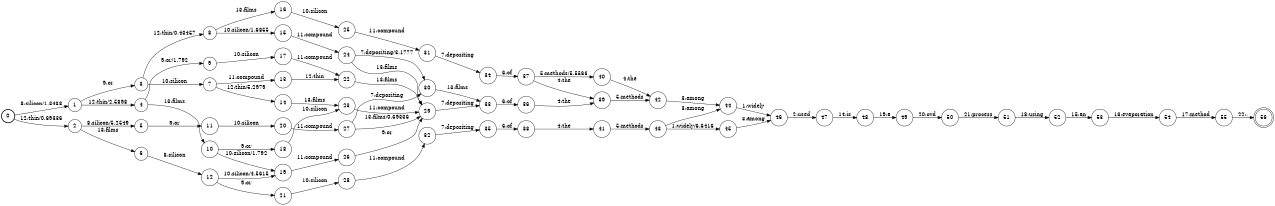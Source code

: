 digraph FST {
rankdir = LR;
size = "8.5,11";
label = "";
center = 1;
orientation = Portrait;
ranksep = "0.4";
nodesep = "0.25";
0 [label = "0", shape = circle, style = bold, fontsize = 14]
	0 -> 1 [label = "8:silicon/1.3438", fontsize = 14];
	0 -> 2 [label = "12:thin/0.69336", fontsize = 14];
1 [label = "1", shape = circle, style = solid, fontsize = 14]
	1 -> 3 [label = "9:or", fontsize = 14];
	1 -> 4 [label = "12:thin/2.5898", fontsize = 14];
2 [label = "2", shape = circle, style = solid, fontsize = 14]
	2 -> 5 [label = "8:silicon/5.2549", fontsize = 14];
	2 -> 6 [label = "13:films", fontsize = 14];
3 [label = "3", shape = circle, style = solid, fontsize = 14]
	3 -> 7 [label = "10:silicon", fontsize = 14];
	3 -> 8 [label = "12:thin/0.43457", fontsize = 14];
4 [label = "4", shape = circle, style = solid, fontsize = 14]
	4 -> 9 [label = "9:or/1.792", fontsize = 14];
	4 -> 10 [label = "13:films", fontsize = 14];
5 [label = "5", shape = circle, style = solid, fontsize = 14]
	5 -> 11 [label = "9:or", fontsize = 14];
6 [label = "6", shape = circle, style = solid, fontsize = 14]
	6 -> 12 [label = "8:silicon", fontsize = 14];
7 [label = "7", shape = circle, style = solid, fontsize = 14]
	7 -> 13 [label = "11:compound", fontsize = 14];
	7 -> 14 [label = "12:thin/5.2979", fontsize = 14];
8 [label = "8", shape = circle, style = solid, fontsize = 14]
	8 -> 15 [label = "10:silicon/1.6855", fontsize = 14];
	8 -> 16 [label = "13:films", fontsize = 14];
9 [label = "9", shape = circle, style = solid, fontsize = 14]
	9 -> 17 [label = "10:silicon", fontsize = 14];
10 [label = "10", shape = circle, style = solid, fontsize = 14]
	10 -> 19 [label = "10:silicon/1.792", fontsize = 14];
	10 -> 18 [label = "9:or", fontsize = 14];
11 [label = "11", shape = circle, style = solid, fontsize = 14]
	11 -> 20 [label = "10:silicon", fontsize = 14];
12 [label = "12", shape = circle, style = solid, fontsize = 14]
	12 -> 19 [label = "10:silicon/4.5615", fontsize = 14];
	12 -> 21 [label = "9:or", fontsize = 14];
13 [label = "13", shape = circle, style = solid, fontsize = 14]
	13 -> 22 [label = "12:thin", fontsize = 14];
14 [label = "14", shape = circle, style = solid, fontsize = 14]
	14 -> 23 [label = "13:films", fontsize = 14];
15 [label = "15", shape = circle, style = solid, fontsize = 14]
	15 -> 24 [label = "11:compound", fontsize = 14];
16 [label = "16", shape = circle, style = solid, fontsize = 14]
	16 -> 25 [label = "10:silicon", fontsize = 14];
17 [label = "17", shape = circle, style = solid, fontsize = 14]
	17 -> 22 [label = "11:compound", fontsize = 14];
18 [label = "18", shape = circle, style = solid, fontsize = 14]
	18 -> 23 [label = "10:silicon", fontsize = 14];
19 [label = "19", shape = circle, style = solid, fontsize = 14]
	19 -> 26 [label = "11:compound", fontsize = 14];
20 [label = "20", shape = circle, style = solid, fontsize = 14]
	20 -> 27 [label = "11:compound", fontsize = 14];
21 [label = "21", shape = circle, style = solid, fontsize = 14]
	21 -> 28 [label = "10:silicon", fontsize = 14];
22 [label = "22", shape = circle, style = solid, fontsize = 14]
	22 -> 29 [label = "13:films", fontsize = 14];
23 [label = "23", shape = circle, style = solid, fontsize = 14]
	23 -> 29 [label = "11:compound", fontsize = 14];
24 [label = "24", shape = circle, style = solid, fontsize = 14]
	24 -> 30 [label = "7:depositing/3.1777", fontsize = 14];
	24 -> 29 [label = "13:films", fontsize = 14];
25 [label = "25", shape = circle, style = solid, fontsize = 14]
	25 -> 31 [label = "11:compound", fontsize = 14];
26 [label = "26", shape = circle, style = solid, fontsize = 14]
	26 -> 29 [label = "9:or", fontsize = 14];
27 [label = "27", shape = circle, style = solid, fontsize = 14]
	27 -> 30 [label = "7:depositing", fontsize = 14];
	27 -> 29 [label = "13:films/0.69336", fontsize = 14];
28 [label = "28", shape = circle, style = solid, fontsize = 14]
	28 -> 32 [label = "11:compound", fontsize = 14];
29 [label = "29", shape = circle, style = solid, fontsize = 14]
	29 -> 33 [label = "7:depositing", fontsize = 14];
30 [label = "30", shape = circle, style = solid, fontsize = 14]
	30 -> 33 [label = "13:films", fontsize = 14];
31 [label = "31", shape = circle, style = solid, fontsize = 14]
	31 -> 34 [label = "7:depositing", fontsize = 14];
32 [label = "32", shape = circle, style = solid, fontsize = 14]
	32 -> 35 [label = "7:depositing", fontsize = 14];
33 [label = "33", shape = circle, style = solid, fontsize = 14]
	33 -> 36 [label = "6:of", fontsize = 14];
34 [label = "34", shape = circle, style = solid, fontsize = 14]
	34 -> 37 [label = "6:of", fontsize = 14];
35 [label = "35", shape = circle, style = solid, fontsize = 14]
	35 -> 38 [label = "6:of", fontsize = 14];
36 [label = "36", shape = circle, style = solid, fontsize = 14]
	36 -> 39 [label = "4:the", fontsize = 14];
37 [label = "37", shape = circle, style = solid, fontsize = 14]
	37 -> 39 [label = "4:the", fontsize = 14];
	37 -> 40 [label = "5:methods/5.5566", fontsize = 14];
38 [label = "38", shape = circle, style = solid, fontsize = 14]
	38 -> 41 [label = "4:the", fontsize = 14];
39 [label = "39", shape = circle, style = solid, fontsize = 14]
	39 -> 42 [label = "5:methods", fontsize = 14];
40 [label = "40", shape = circle, style = solid, fontsize = 14]
	40 -> 42 [label = "4:the", fontsize = 14];
41 [label = "41", shape = circle, style = solid, fontsize = 14]
	41 -> 43 [label = "5:methods", fontsize = 14];
42 [label = "42", shape = circle, style = solid, fontsize = 14]
	42 -> 44 [label = "3:among", fontsize = 14];
43 [label = "43", shape = circle, style = solid, fontsize = 14]
	43 -> 45 [label = "1:widely/6.6416", fontsize = 14];
	43 -> 44 [label = "3:among", fontsize = 14];
44 [label = "44", shape = circle, style = solid, fontsize = 14]
	44 -> 46 [label = "1:widely", fontsize = 14];
45 [label = "45", shape = circle, style = solid, fontsize = 14]
	45 -> 46 [label = "3:among", fontsize = 14];
46 [label = "46", shape = circle, style = solid, fontsize = 14]
	46 -> 47 [label = "2:used", fontsize = 14];
47 [label = "47", shape = circle, style = solid, fontsize = 14]
	47 -> 48 [label = "14:is", fontsize = 14];
48 [label = "48", shape = circle, style = solid, fontsize = 14]
	48 -> 49 [label = "19:a", fontsize = 14];
49 [label = "49", shape = circle, style = solid, fontsize = 14]
	49 -> 50 [label = "20:cvd", fontsize = 14];
50 [label = "50", shape = circle, style = solid, fontsize = 14]
	50 -> 51 [label = "21:process", fontsize = 14];
51 [label = "51", shape = circle, style = solid, fontsize = 14]
	51 -> 52 [label = "18:using", fontsize = 14];
52 [label = "52", shape = circle, style = solid, fontsize = 14]
	52 -> 53 [label = "15:an", fontsize = 14];
53 [label = "53", shape = circle, style = solid, fontsize = 14]
	53 -> 54 [label = "16:evaporation", fontsize = 14];
54 [label = "54", shape = circle, style = solid, fontsize = 14]
	54 -> 55 [label = "17:method", fontsize = 14];
55 [label = "55", shape = circle, style = solid, fontsize = 14]
	55 -> 56 [label = "22:.", fontsize = 14];
56 [label = "56", shape = doublecircle, style = solid, fontsize = 14]
}
